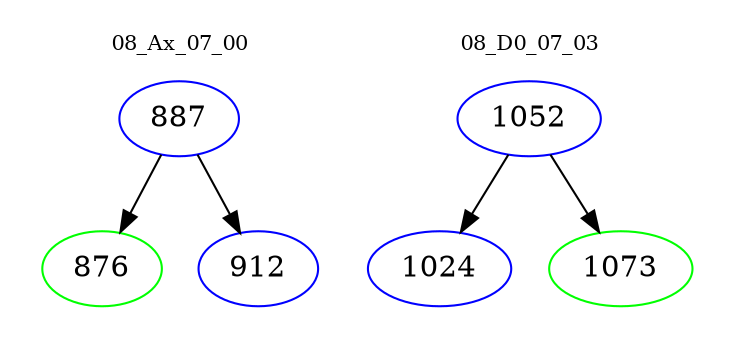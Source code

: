 digraph{
subgraph cluster_0 {
color = white
label = "08_Ax_07_00";
fontsize=10;
T0_887 [label="887", color="blue"]
T0_887 -> T0_876 [color="black"]
T0_876 [label="876", color="green"]
T0_887 -> T0_912 [color="black"]
T0_912 [label="912", color="blue"]
}
subgraph cluster_1 {
color = white
label = "08_D0_07_03";
fontsize=10;
T1_1052 [label="1052", color="blue"]
T1_1052 -> T1_1024 [color="black"]
T1_1024 [label="1024", color="blue"]
T1_1052 -> T1_1073 [color="black"]
T1_1073 [label="1073", color="green"]
}
}
